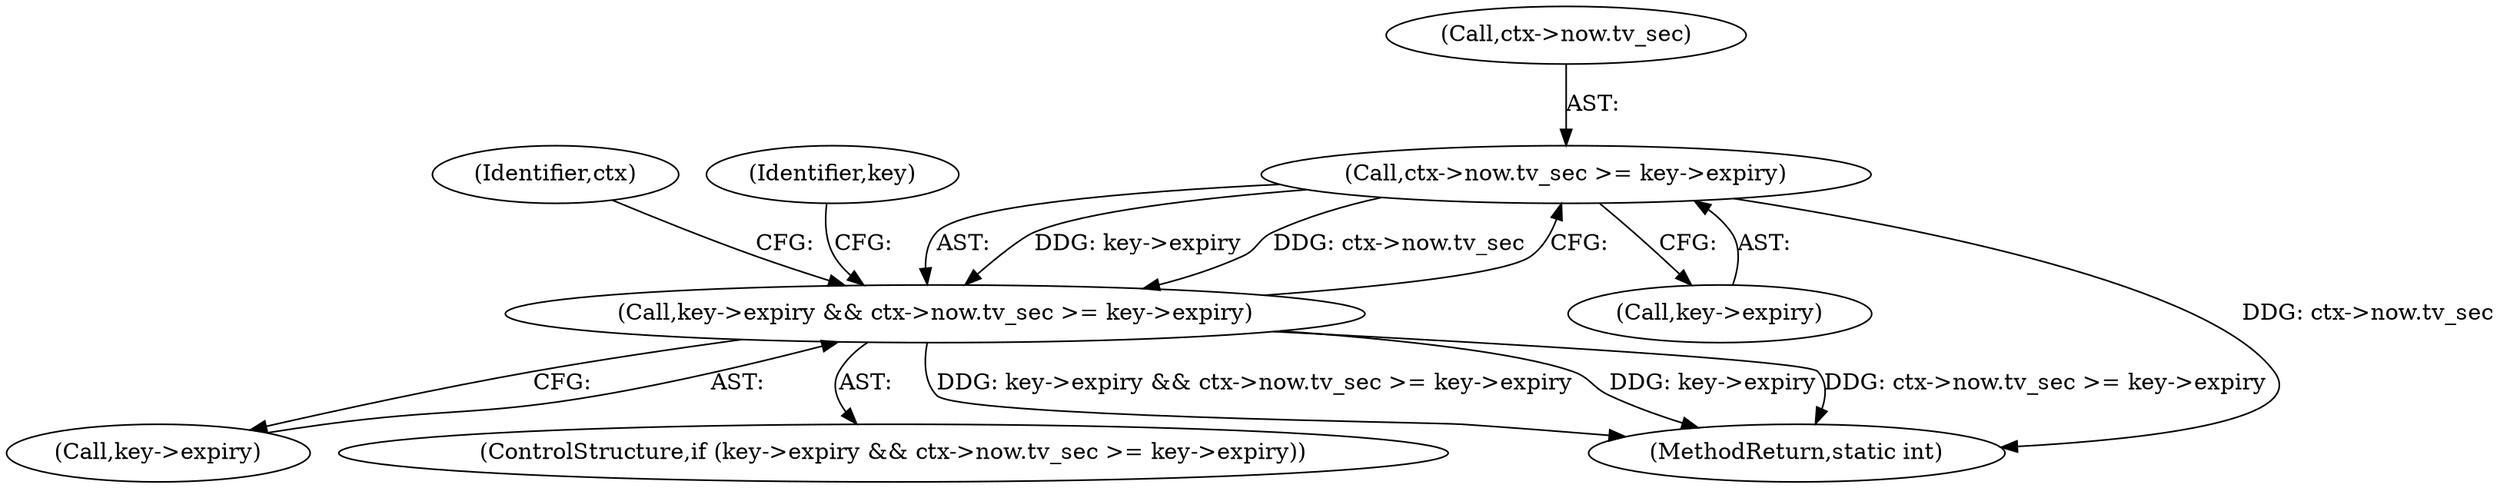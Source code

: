digraph "0_linux_363b02dab09b3226f3bd1420dad9c72b79a42a76_11@pointer" {
"1000189" [label="(Call,ctx->now.tv_sec >= key->expiry)"];
"1000185" [label="(Call,key->expiry && ctx->now.tv_sec >= key->expiry)"];
"1000185" [label="(Call,key->expiry && ctx->now.tv_sec >= key->expiry)"];
"1000203" [label="(Identifier,ctx)"];
"1000186" [label="(Call,key->expiry)"];
"1000190" [label="(Call,ctx->now.tv_sec)"];
"1000195" [label="(Call,key->expiry)"];
"1000184" [label="(ControlStructure,if (key->expiry && ctx->now.tv_sec >= key->expiry))"];
"1000189" [label="(Call,ctx->now.tv_sec >= key->expiry)"];
"1000308" [label="(MethodReturn,static int)"];
"1000222" [label="(Identifier,key)"];
"1000189" -> "1000185"  [label="AST: "];
"1000189" -> "1000195"  [label="CFG: "];
"1000190" -> "1000189"  [label="AST: "];
"1000195" -> "1000189"  [label="AST: "];
"1000185" -> "1000189"  [label="CFG: "];
"1000189" -> "1000308"  [label="DDG: ctx->now.tv_sec"];
"1000189" -> "1000185"  [label="DDG: key->expiry"];
"1000189" -> "1000185"  [label="DDG: ctx->now.tv_sec"];
"1000185" -> "1000184"  [label="AST: "];
"1000185" -> "1000186"  [label="CFG: "];
"1000186" -> "1000185"  [label="AST: "];
"1000203" -> "1000185"  [label="CFG: "];
"1000222" -> "1000185"  [label="CFG: "];
"1000185" -> "1000308"  [label="DDG: key->expiry && ctx->now.tv_sec >= key->expiry"];
"1000185" -> "1000308"  [label="DDG: key->expiry"];
"1000185" -> "1000308"  [label="DDG: ctx->now.tv_sec >= key->expiry"];
}
